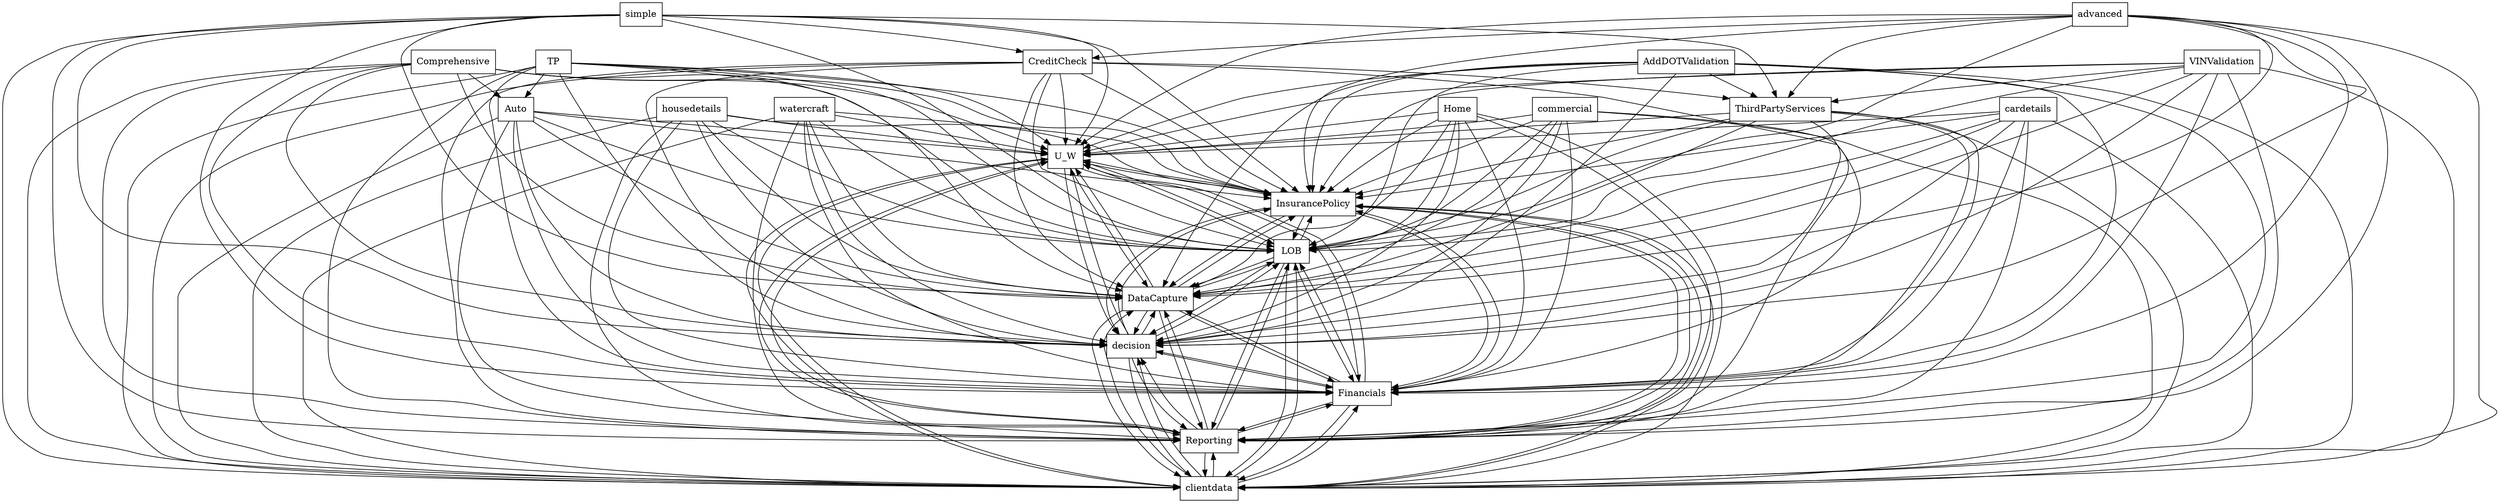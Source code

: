 digraph{
graph [rankdir=TB];
node [shape=box];
edge [arrowhead=normal];
0[label="ThirdPartyServices",]
1[label="U_W",]
2[label="Home",]
3[label="InsurancePolicy",]
4[label="simple",]
5[label="Comprehensive",]
6[label="clientdata",]
7[label="CreditCheck",]
8[label="Reporting",]
9[label="Financials",]
10[label="housedetails",]
11[label="decision",]
12[label="DataCapture",]
13[label="TP",]
14[label="LOB",]
15[label="watercraft",]
16[label="Auto",]
17[label="advanced",]
18[label="cardetails",]
19[label="VINValidation",]
20[label="commercial",]
21[label="AddDOTValidation",]
0->1[label="",]
0->3[label="",]
0->6[label="",]
0->8[label="",]
0->9[label="",]
0->11[label="",]
0->12[label="",]
0->14[label="",]
1->3[label="",]
1->6[label="",]
1->8[label="",]
1->9[label="",]
1->11[label="",]
1->12[label="",]
1->14[label="",]
2->1[label="",]
2->3[label="",]
2->6[label="",]
2->8[label="",]
2->9[label="",]
2->11[label="",]
2->12[label="",]
2->14[label="",]
3->1[label="",]
3->6[label="",]
3->8[label="",]
3->9[label="",]
3->11[label="",]
3->12[label="",]
3->14[label="",]
4->0[label="",]
4->1[label="",]
4->3[label="",]
4->6[label="",]
4->7[label="",]
4->8[label="",]
4->9[label="",]
4->11[label="",]
4->12[label="",]
4->14[label="",]
5->1[label="",]
5->3[label="",]
5->6[label="",]
5->8[label="",]
5->9[label="",]
5->11[label="",]
5->12[label="",]
5->14[label="",]
5->16[label="",]
6->1[label="",]
6->3[label="",]
6->8[label="",]
6->9[label="",]
6->11[label="",]
6->12[label="",]
6->14[label="",]
7->0[label="",]
7->1[label="",]
7->3[label="",]
7->6[label="",]
7->8[label="",]
7->9[label="",]
7->11[label="",]
7->12[label="",]
7->14[label="",]
8->1[label="",]
8->3[label="",]
8->6[label="",]
8->9[label="",]
8->11[label="",]
8->12[label="",]
8->14[label="",]
9->1[label="",]
9->3[label="",]
9->6[label="",]
9->8[label="",]
9->11[label="",]
9->12[label="",]
9->14[label="",]
10->1[label="",]
10->3[label="",]
10->6[label="",]
10->8[label="",]
10->9[label="",]
10->11[label="",]
10->12[label="",]
10->14[label="",]
11->1[label="",]
11->3[label="",]
11->6[label="",]
11->8[label="",]
11->9[label="",]
11->12[label="",]
11->14[label="",]
12->1[label="",]
12->3[label="",]
12->6[label="",]
12->8[label="",]
12->9[label="",]
12->11[label="",]
12->14[label="",]
13->1[label="",]
13->3[label="",]
13->6[label="",]
13->8[label="",]
13->9[label="",]
13->11[label="",]
13->12[label="",]
13->14[label="",]
13->16[label="",]
14->1[label="",]
14->3[label="",]
14->6[label="",]
14->8[label="",]
14->9[label="",]
14->11[label="",]
14->12[label="",]
15->1[label="",]
15->3[label="",]
15->6[label="",]
15->8[label="",]
15->9[label="",]
15->11[label="",]
15->12[label="",]
15->14[label="",]
16->1[label="",]
16->3[label="",]
16->6[label="",]
16->8[label="",]
16->9[label="",]
16->11[label="",]
16->12[label="",]
16->14[label="",]
17->0[label="",]
17->1[label="",]
17->3[label="",]
17->6[label="",]
17->7[label="",]
17->8[label="",]
17->9[label="",]
17->11[label="",]
17->12[label="",]
17->14[label="",]
18->1[label="",]
18->3[label="",]
18->6[label="",]
18->8[label="",]
18->9[label="",]
18->11[label="",]
18->12[label="",]
18->14[label="",]
19->0[label="",]
19->1[label="",]
19->3[label="",]
19->6[label="",]
19->8[label="",]
19->9[label="",]
19->11[label="",]
19->12[label="",]
19->14[label="",]
20->1[label="",]
20->3[label="",]
20->6[label="",]
20->8[label="",]
20->9[label="",]
20->11[label="",]
20->12[label="",]
20->14[label="",]
21->0[label="",]
21->1[label="",]
21->3[label="",]
21->6[label="",]
21->8[label="",]
21->9[label="",]
21->11[label="",]
21->12[label="",]
21->14[label="",]
}
